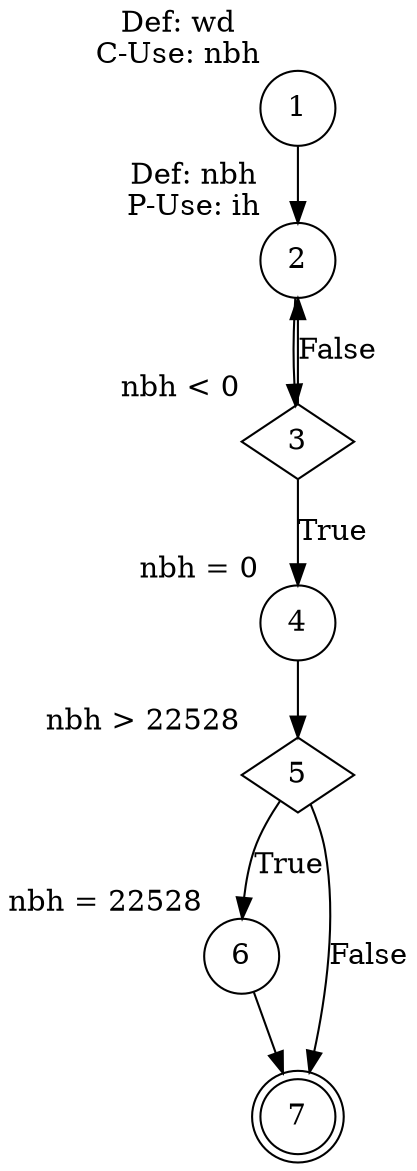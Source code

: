 digraph logsch {
    rankdir=TB;
    node [shape=circle];
    
    1 [label="1", xlabel="Def: wd\nC-Use: nbh"];
    2 [label="2", xlabel="Def: nbh\nP-Use: ih"];
    3 [label="3", shape=diamond, xlabel="nbh < 0"];
    4 [label="4", xlabel="nbh = 0"];
    5 [label="5", shape=diamond, xlabel="nbh > 22528"];
    6 [label="6", xlabel="nbh = 22528"];
    7 [label="7", shape=doublecircle];
    
    1 -> 2;
    2 -> 3;
    3 -> 4 [label="True"];
    3 -> 2 [label="False"];
    4 -> 5;
    5 -> 6 [label="True"];
    5 -> 7 [label="False"];
    6 -> 7;
}